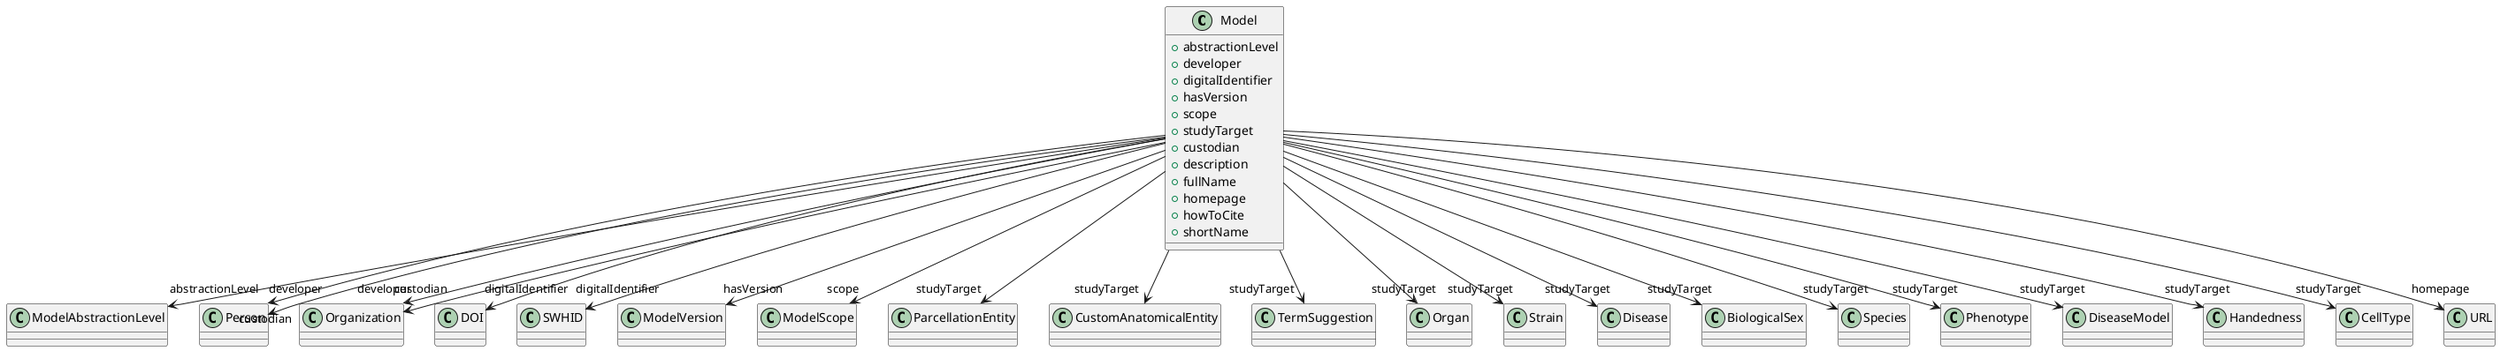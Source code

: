@startuml
class Model {
+abstractionLevel
+developer
+digitalIdentifier
+hasVersion
+scope
+studyTarget
+custodian
+description
+fullName
+homepage
+howToCite
+shortName

}
Model -d-> "abstractionLevel" ModelAbstractionLevel
Model -d-> "developer" Person
Model -d-> "developer" Organization
Model -d-> "digitalIdentifier" DOI
Model -d-> "digitalIdentifier" SWHID
Model -d-> "hasVersion" ModelVersion
Model -d-> "scope" ModelScope
Model -d-> "studyTarget" ParcellationEntity
Model -d-> "studyTarget" CustomAnatomicalEntity
Model -d-> "studyTarget" TermSuggestion
Model -d-> "studyTarget" Organ
Model -d-> "studyTarget" Strain
Model -d-> "studyTarget" Disease
Model -d-> "studyTarget" BiologicalSex
Model -d-> "studyTarget" Species
Model -d-> "studyTarget" Phenotype
Model -d-> "studyTarget" DiseaseModel
Model -d-> "studyTarget" Handedness
Model -d-> "studyTarget" CellType
Model -d-> "custodian" Person
Model -d-> "custodian" Organization
Model -d-> "homepage" URL

@enduml